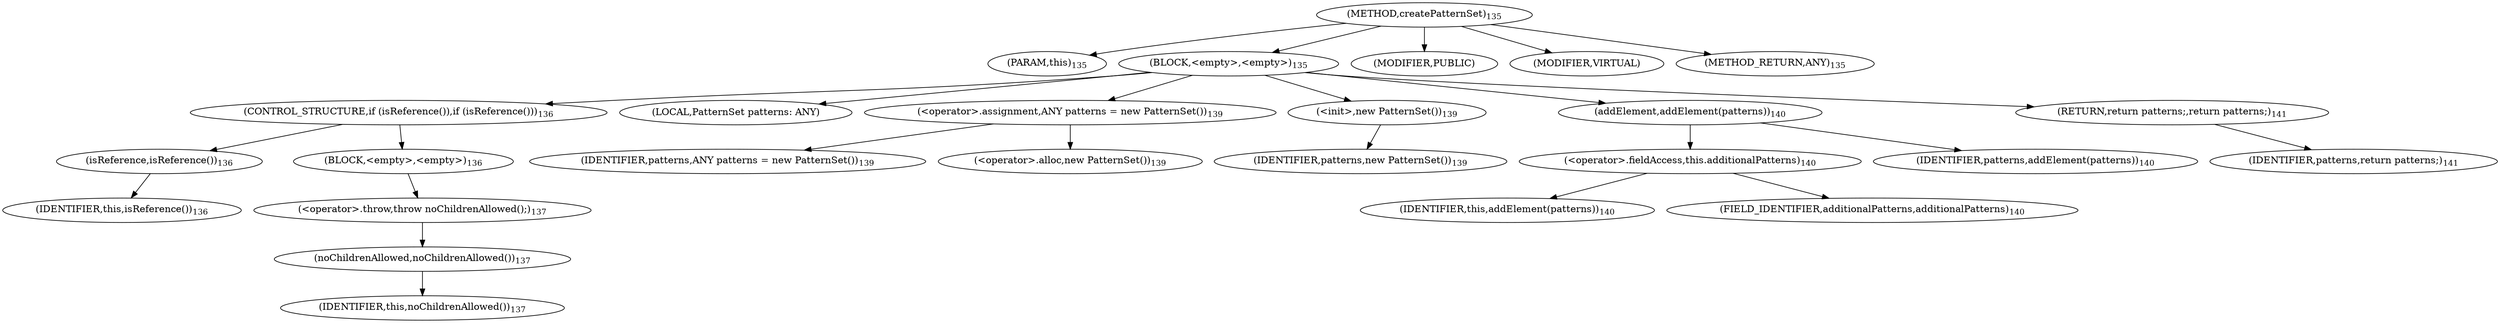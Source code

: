 digraph "createPatternSet" {  
"263" [label = <(METHOD,createPatternSet)<SUB>135</SUB>> ]
"21" [label = <(PARAM,this)<SUB>135</SUB>> ]
"264" [label = <(BLOCK,&lt;empty&gt;,&lt;empty&gt;)<SUB>135</SUB>> ]
"265" [label = <(CONTROL_STRUCTURE,if (isReference()),if (isReference()))<SUB>136</SUB>> ]
"266" [label = <(isReference,isReference())<SUB>136</SUB>> ]
"20" [label = <(IDENTIFIER,this,isReference())<SUB>136</SUB>> ]
"267" [label = <(BLOCK,&lt;empty&gt;,&lt;empty&gt;)<SUB>136</SUB>> ]
"268" [label = <(&lt;operator&gt;.throw,throw noChildrenAllowed();)<SUB>137</SUB>> ]
"269" [label = <(noChildrenAllowed,noChildrenAllowed())<SUB>137</SUB>> ]
"22" [label = <(IDENTIFIER,this,noChildrenAllowed())<SUB>137</SUB>> ]
"24" [label = <(LOCAL,PatternSet patterns: ANY)> ]
"270" [label = <(&lt;operator&gt;.assignment,ANY patterns = new PatternSet())<SUB>139</SUB>> ]
"271" [label = <(IDENTIFIER,patterns,ANY patterns = new PatternSet())<SUB>139</SUB>> ]
"272" [label = <(&lt;operator&gt;.alloc,new PatternSet())<SUB>139</SUB>> ]
"273" [label = <(&lt;init&gt;,new PatternSet())<SUB>139</SUB>> ]
"23" [label = <(IDENTIFIER,patterns,new PatternSet())<SUB>139</SUB>> ]
"274" [label = <(addElement,addElement(patterns))<SUB>140</SUB>> ]
"275" [label = <(&lt;operator&gt;.fieldAccess,this.additionalPatterns)<SUB>140</SUB>> ]
"276" [label = <(IDENTIFIER,this,addElement(patterns))<SUB>140</SUB>> ]
"277" [label = <(FIELD_IDENTIFIER,additionalPatterns,additionalPatterns)<SUB>140</SUB>> ]
"278" [label = <(IDENTIFIER,patterns,addElement(patterns))<SUB>140</SUB>> ]
"279" [label = <(RETURN,return patterns;,return patterns;)<SUB>141</SUB>> ]
"280" [label = <(IDENTIFIER,patterns,return patterns;)<SUB>141</SUB>> ]
"281" [label = <(MODIFIER,PUBLIC)> ]
"282" [label = <(MODIFIER,VIRTUAL)> ]
"283" [label = <(METHOD_RETURN,ANY)<SUB>135</SUB>> ]
  "263" -> "21" 
  "263" -> "264" 
  "263" -> "281" 
  "263" -> "282" 
  "263" -> "283" 
  "264" -> "265" 
  "264" -> "24" 
  "264" -> "270" 
  "264" -> "273" 
  "264" -> "274" 
  "264" -> "279" 
  "265" -> "266" 
  "265" -> "267" 
  "266" -> "20" 
  "267" -> "268" 
  "268" -> "269" 
  "269" -> "22" 
  "270" -> "271" 
  "270" -> "272" 
  "273" -> "23" 
  "274" -> "275" 
  "274" -> "278" 
  "275" -> "276" 
  "275" -> "277" 
  "279" -> "280" 
}

